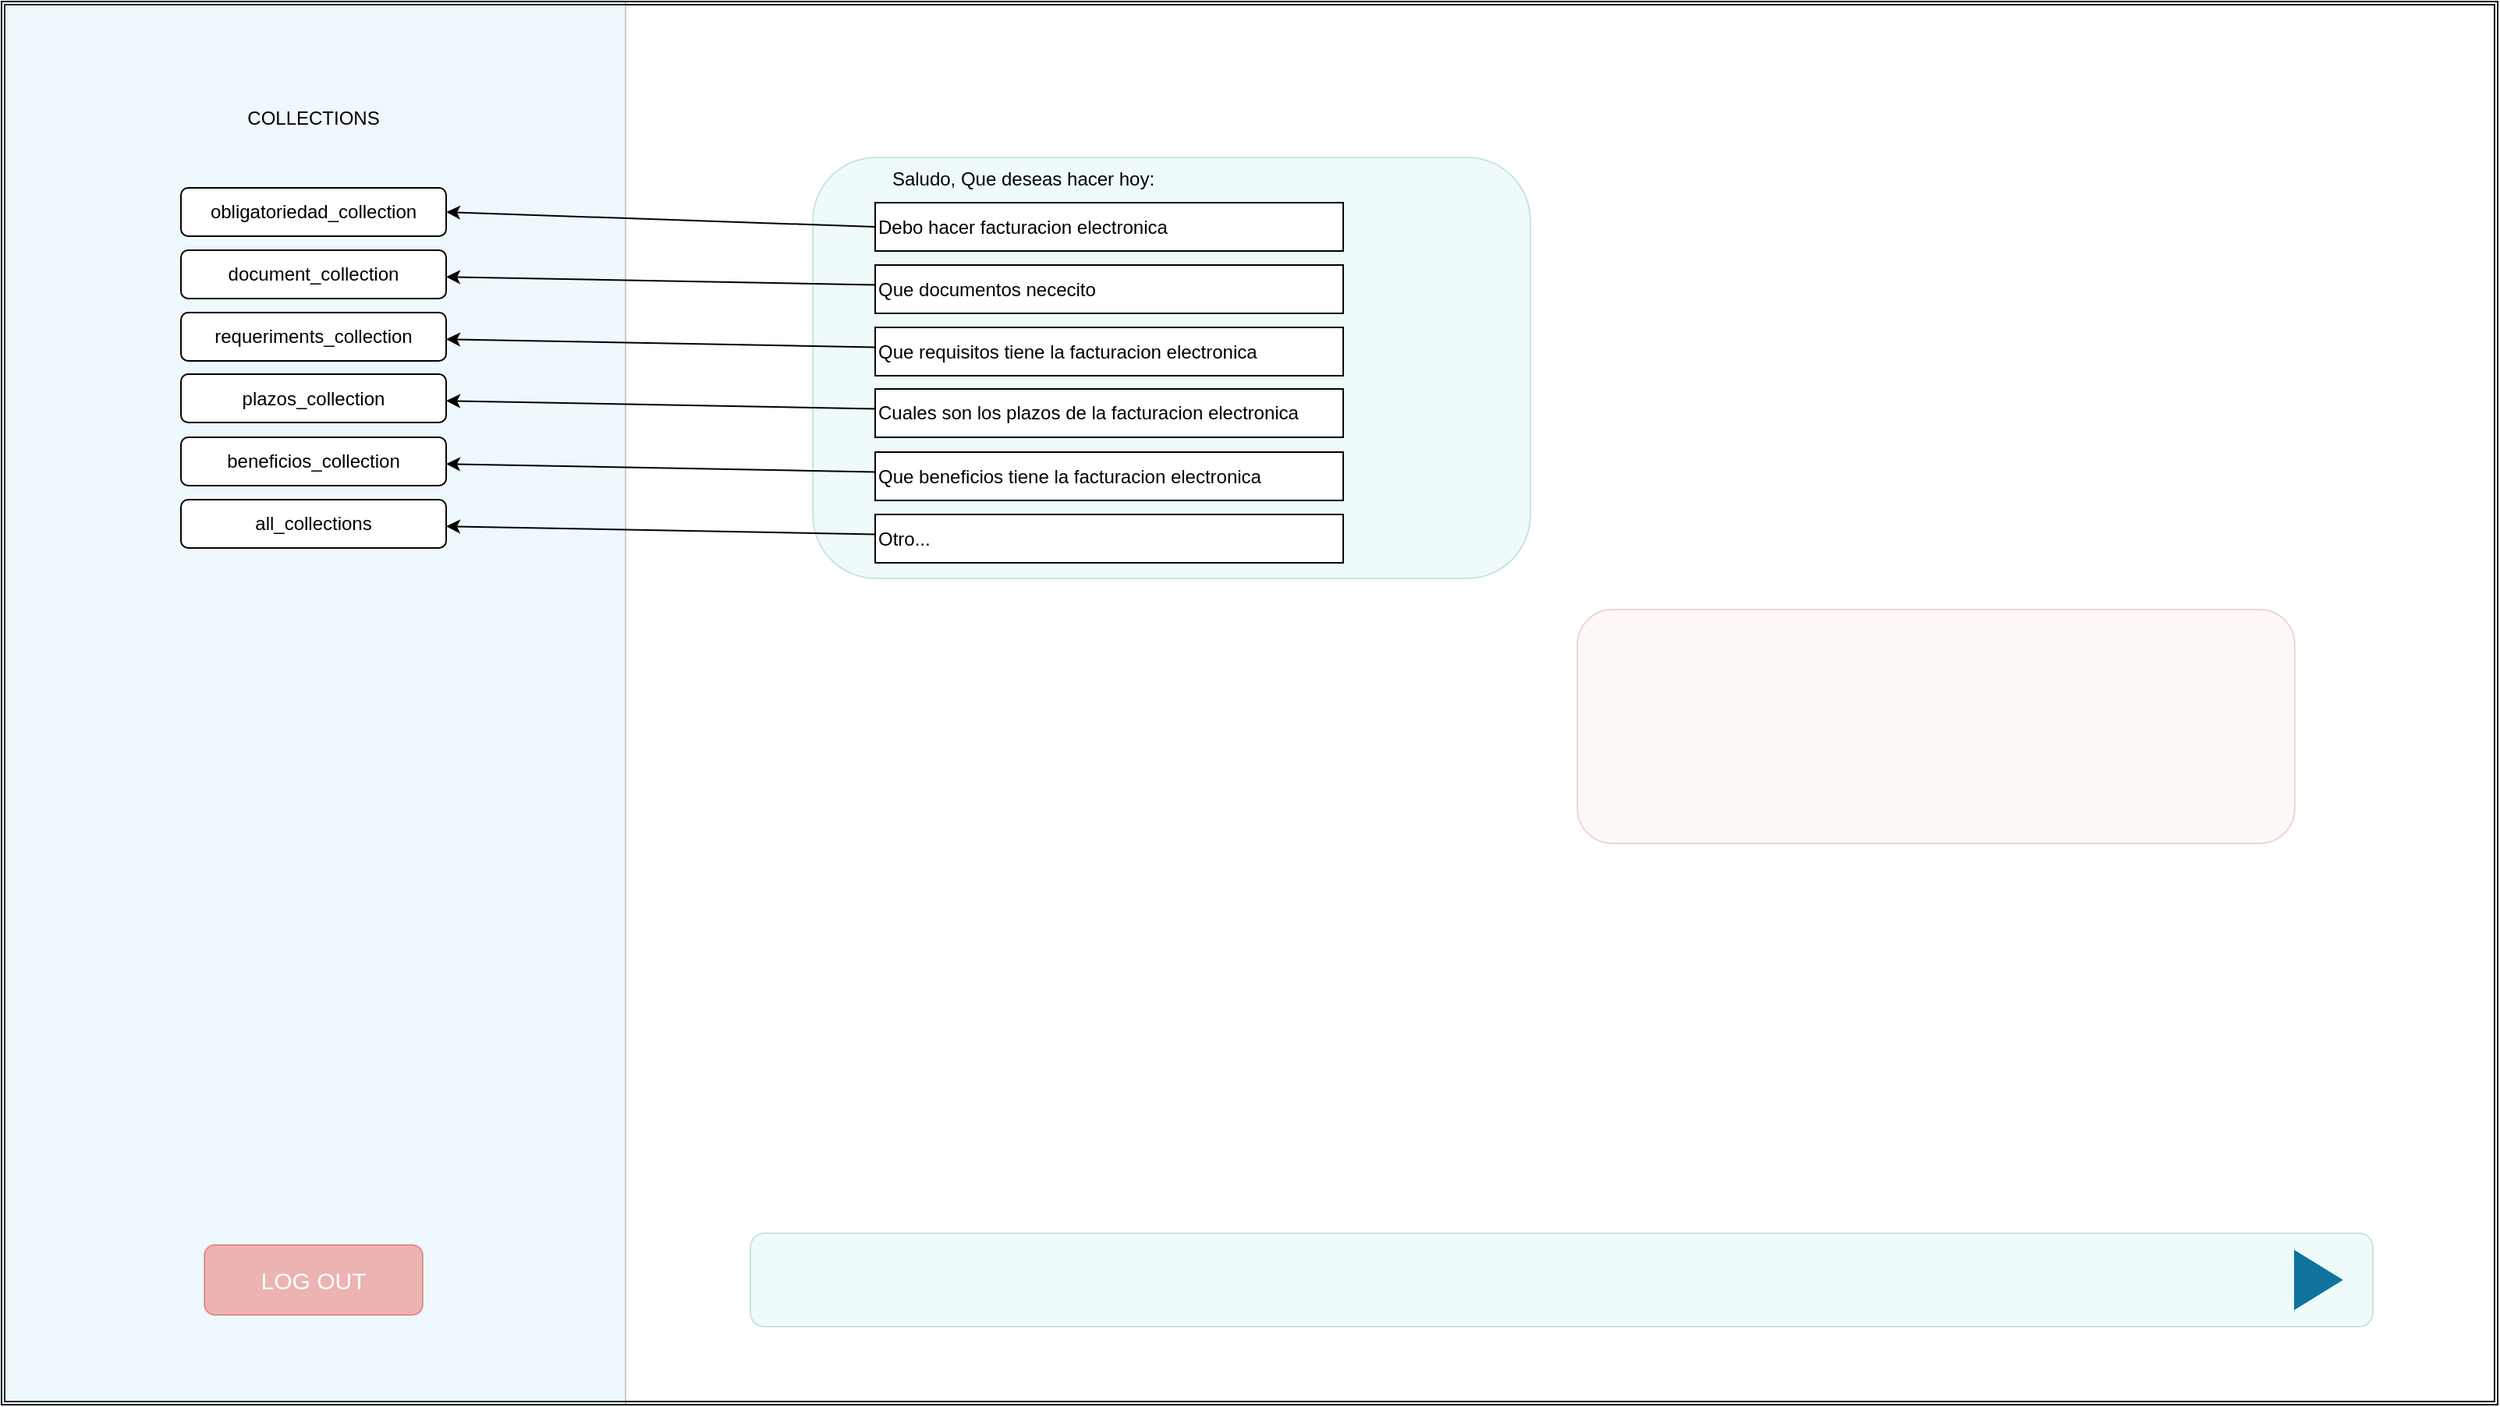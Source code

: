 <mxfile>
    <diagram id="GcgQ1fS2KKoojIOdASFz" name="Página-1">
        <mxGraphModel dx="2036" dy="1414" grid="1" gridSize="10" guides="1" tooltips="1" connect="1" arrows="1" fold="1" page="1" pageScale="1" pageWidth="827" pageHeight="1169" math="0" shadow="0">
            <root>
                <mxCell id="0"/>
                <mxCell id="1" parent="0"/>
                <mxCell id="11" style="edgeStyle=none;html=1;exitX=0;exitY=0.5;exitDx=0;exitDy=0;entryX=1;entryY=0.5;entryDx=0;entryDy=0;" edge="1" parent="1" source="6" target="13">
                    <mxGeometry relative="1" as="geometry">
                        <mxPoint x="10" y="256" as="targetPoint"/>
                    </mxGeometry>
                </mxCell>
                <mxCell id="12" style="edgeStyle=none;html=1;exitX=0;exitY=0.5;exitDx=0;exitDy=0;entryX=1;entryY=0.5;entryDx=0;entryDy=0;" edge="1" parent="1" source="7" target="14">
                    <mxGeometry relative="1" as="geometry">
                        <mxPoint x="50" y="296" as="targetPoint"/>
                    </mxGeometry>
                </mxCell>
                <mxCell id="18" style="edgeStyle=none;html=1;" edge="1" parent="1" source="8" target="16">
                    <mxGeometry relative="1" as="geometry"/>
                </mxCell>
                <mxCell id="19" style="edgeStyle=none;html=1;entryX=1;entryY=0.5;entryDx=0;entryDy=0;" edge="1" parent="1" source="9" target="15">
                    <mxGeometry relative="1" as="geometry"/>
                </mxCell>
                <mxCell id="20" style="edgeStyle=none;html=1;entryX=1;entryY=0.5;entryDx=0;entryDy=0;" edge="1" parent="1" source="10" target="17">
                    <mxGeometry relative="1" as="geometry"/>
                </mxCell>
                <mxCell id="24" style="edgeStyle=none;html=1;" edge="1" parent="1" source="22" target="23">
                    <mxGeometry relative="1" as="geometry"/>
                </mxCell>
                <mxCell id="26" value="" style="shape=ext;double=1;rounded=0;whiteSpace=wrap;html=1;fontSize=15;" vertex="1" parent="1">
                    <mxGeometry x="850" y="140" width="1600" height="900" as="geometry"/>
                </mxCell>
                <mxCell id="27" value="" style="rounded=0;whiteSpace=wrap;html=1;fontSize=15;fillColor=#b1ddf0;strokeColor=#0e1010;opacity=20;" vertex="1" parent="1">
                    <mxGeometry x="850" y="140" width="400" height="900" as="geometry"/>
                </mxCell>
                <mxCell id="28" value="LOG OUT" style="rounded=1;whiteSpace=wrap;html=1;fontSize=15;opacity=30;fillColor=#e51400;strokeColor=#B20000;fontColor=#ffffff;fontStyle=0" vertex="1" parent="1">
                    <mxGeometry x="980" y="937.5" width="140" height="45" as="geometry"/>
                </mxCell>
                <mxCell id="37" value="" style="rounded=1;whiteSpace=wrap;html=1;fontSize=20;fillColor=#b0e3e6;strokeColor=#0e8088;opacity=20;" vertex="1" parent="1">
                    <mxGeometry x="1330" y="930" width="1040" height="60" as="geometry"/>
                </mxCell>
                <mxCell id="38" value="" style="triangle;whiteSpace=wrap;html=1;strokeColor=#10739E;fontSize=20;fillColor=#10739E;" vertex="1" parent="1">
                    <mxGeometry x="2320" y="941.5" width="30" height="37" as="geometry"/>
                </mxCell>
                <mxCell id="39" value="" style="rounded=1;whiteSpace=wrap;html=1;fontSize=20;fillColor=#b0e3e6;strokeColor=#0e8088;opacity=20;" vertex="1" parent="1">
                    <mxGeometry x="1370" y="240" width="460" height="270" as="geometry"/>
                </mxCell>
                <mxCell id="40" value="" style="rounded=1;whiteSpace=wrap;html=1;fontSize=20;fillColor=#fad9d5;strokeColor=#ae4132;opacity=20;" vertex="1" parent="1">
                    <mxGeometry x="1860" y="530" width="460" height="150" as="geometry"/>
                </mxCell>
                <mxCell id="5" value="Saludo, Que deseas hacer hoy:" style="text;html=1;strokeColor=none;fillColor=none;align=center;verticalAlign=middle;whiteSpace=wrap;rounded=0;" vertex="1" parent="1">
                    <mxGeometry x="1410" y="239" width="190" height="30" as="geometry"/>
                </mxCell>
                <mxCell id="41" style="edgeStyle=none;html=1;exitX=0;exitY=0.5;exitDx=0;exitDy=0;entryX=1;entryY=0.5;entryDx=0;entryDy=0;fontSize=12;" edge="1" parent="1" source="6" target="13">
                    <mxGeometry relative="1" as="geometry"/>
                </mxCell>
                <mxCell id="6" value="Debo hacer facturacion electronica" style="rounded=0;whiteSpace=wrap;html=1;align=left;verticalAlign=middle;fontSize=12;" vertex="1" parent="1">
                    <mxGeometry x="1410" y="269" width="300" height="31" as="geometry"/>
                </mxCell>
                <mxCell id="42" style="edgeStyle=none;html=1;fontSize=12;" edge="1" parent="1" source="7" target="14">
                    <mxGeometry relative="1" as="geometry"/>
                </mxCell>
                <mxCell id="7" value="Que documentos nececito" style="rounded=0;whiteSpace=wrap;html=1;align=left;verticalAlign=middle;fontSize=12;" vertex="1" parent="1">
                    <mxGeometry x="1410" y="309" width="300" height="31" as="geometry"/>
                </mxCell>
                <mxCell id="43" style="edgeStyle=none;html=1;fontSize=12;" edge="1" parent="1" source="8" target="16">
                    <mxGeometry relative="1" as="geometry"/>
                </mxCell>
                <mxCell id="8" value="Que requisitos tiene la facturacion electronica" style="rounded=0;whiteSpace=wrap;html=1;align=left;verticalAlign=middle;fontSize=12;" vertex="1" parent="1">
                    <mxGeometry x="1410" y="349" width="300" height="31" as="geometry"/>
                </mxCell>
                <mxCell id="44" style="edgeStyle=none;html=1;fontSize=12;" edge="1" parent="1" source="9" target="15">
                    <mxGeometry relative="1" as="geometry"/>
                </mxCell>
                <mxCell id="9" value="Cuales son los plazos de la facturacion electronica" style="rounded=0;whiteSpace=wrap;html=1;align=left;verticalAlign=middle;fontSize=12;" vertex="1" parent="1">
                    <mxGeometry x="1410" y="388.5" width="300" height="31" as="geometry"/>
                </mxCell>
                <mxCell id="45" style="edgeStyle=none;html=1;fontSize=12;" edge="1" parent="1" source="10" target="17">
                    <mxGeometry relative="1" as="geometry"/>
                </mxCell>
                <mxCell id="10" value="Que beneficios tiene la facturacion electronica" style="rounded=0;whiteSpace=wrap;html=1;align=left;verticalAlign=middle;fontSize=12;" vertex="1" parent="1">
                    <mxGeometry x="1410" y="429" width="300" height="31" as="geometry"/>
                </mxCell>
                <mxCell id="13" value="obligatoriedad_collection" style="rounded=1;whiteSpace=wrap;html=1;" vertex="1" parent="1">
                    <mxGeometry x="965" y="259.5" width="170" height="31" as="geometry"/>
                </mxCell>
                <mxCell id="14" value="document_collection" style="rounded=1;whiteSpace=wrap;html=1;" vertex="1" parent="1">
                    <mxGeometry x="965" y="299.5" width="170" height="31" as="geometry"/>
                </mxCell>
                <mxCell id="15" value="plazos_collection" style="rounded=1;whiteSpace=wrap;html=1;" vertex="1" parent="1">
                    <mxGeometry x="965" y="379" width="170" height="31" as="geometry"/>
                </mxCell>
                <mxCell id="16" value="requeriments_collection" style="rounded=1;whiteSpace=wrap;html=1;" vertex="1" parent="1">
                    <mxGeometry x="965" y="339.5" width="170" height="31" as="geometry"/>
                </mxCell>
                <mxCell id="17" value="beneficios_collection" style="rounded=1;whiteSpace=wrap;html=1;" vertex="1" parent="1">
                    <mxGeometry x="965" y="419.5" width="170" height="31" as="geometry"/>
                </mxCell>
                <mxCell id="21" value="COLLECTIONS" style="text;html=1;strokeColor=none;fillColor=none;align=center;verticalAlign=middle;whiteSpace=wrap;rounded=0;" vertex="1" parent="1">
                    <mxGeometry x="1020" y="200" width="60" height="30" as="geometry"/>
                </mxCell>
                <mxCell id="46" style="edgeStyle=none;html=1;fontSize=12;" edge="1" parent="1" source="22" target="23">
                    <mxGeometry relative="1" as="geometry"/>
                </mxCell>
                <mxCell id="22" value="Otro..." style="rounded=0;whiteSpace=wrap;html=1;align=left;verticalAlign=middle;fontSize=12;" vertex="1" parent="1">
                    <mxGeometry x="1410" y="469" width="300" height="31" as="geometry"/>
                </mxCell>
                <mxCell id="23" value="all_collections" style="rounded=1;whiteSpace=wrap;html=1;" vertex="1" parent="1">
                    <mxGeometry x="965" y="459.5" width="170" height="31" as="geometry"/>
                </mxCell>
            </root>
        </mxGraphModel>
    </diagram>
</mxfile>